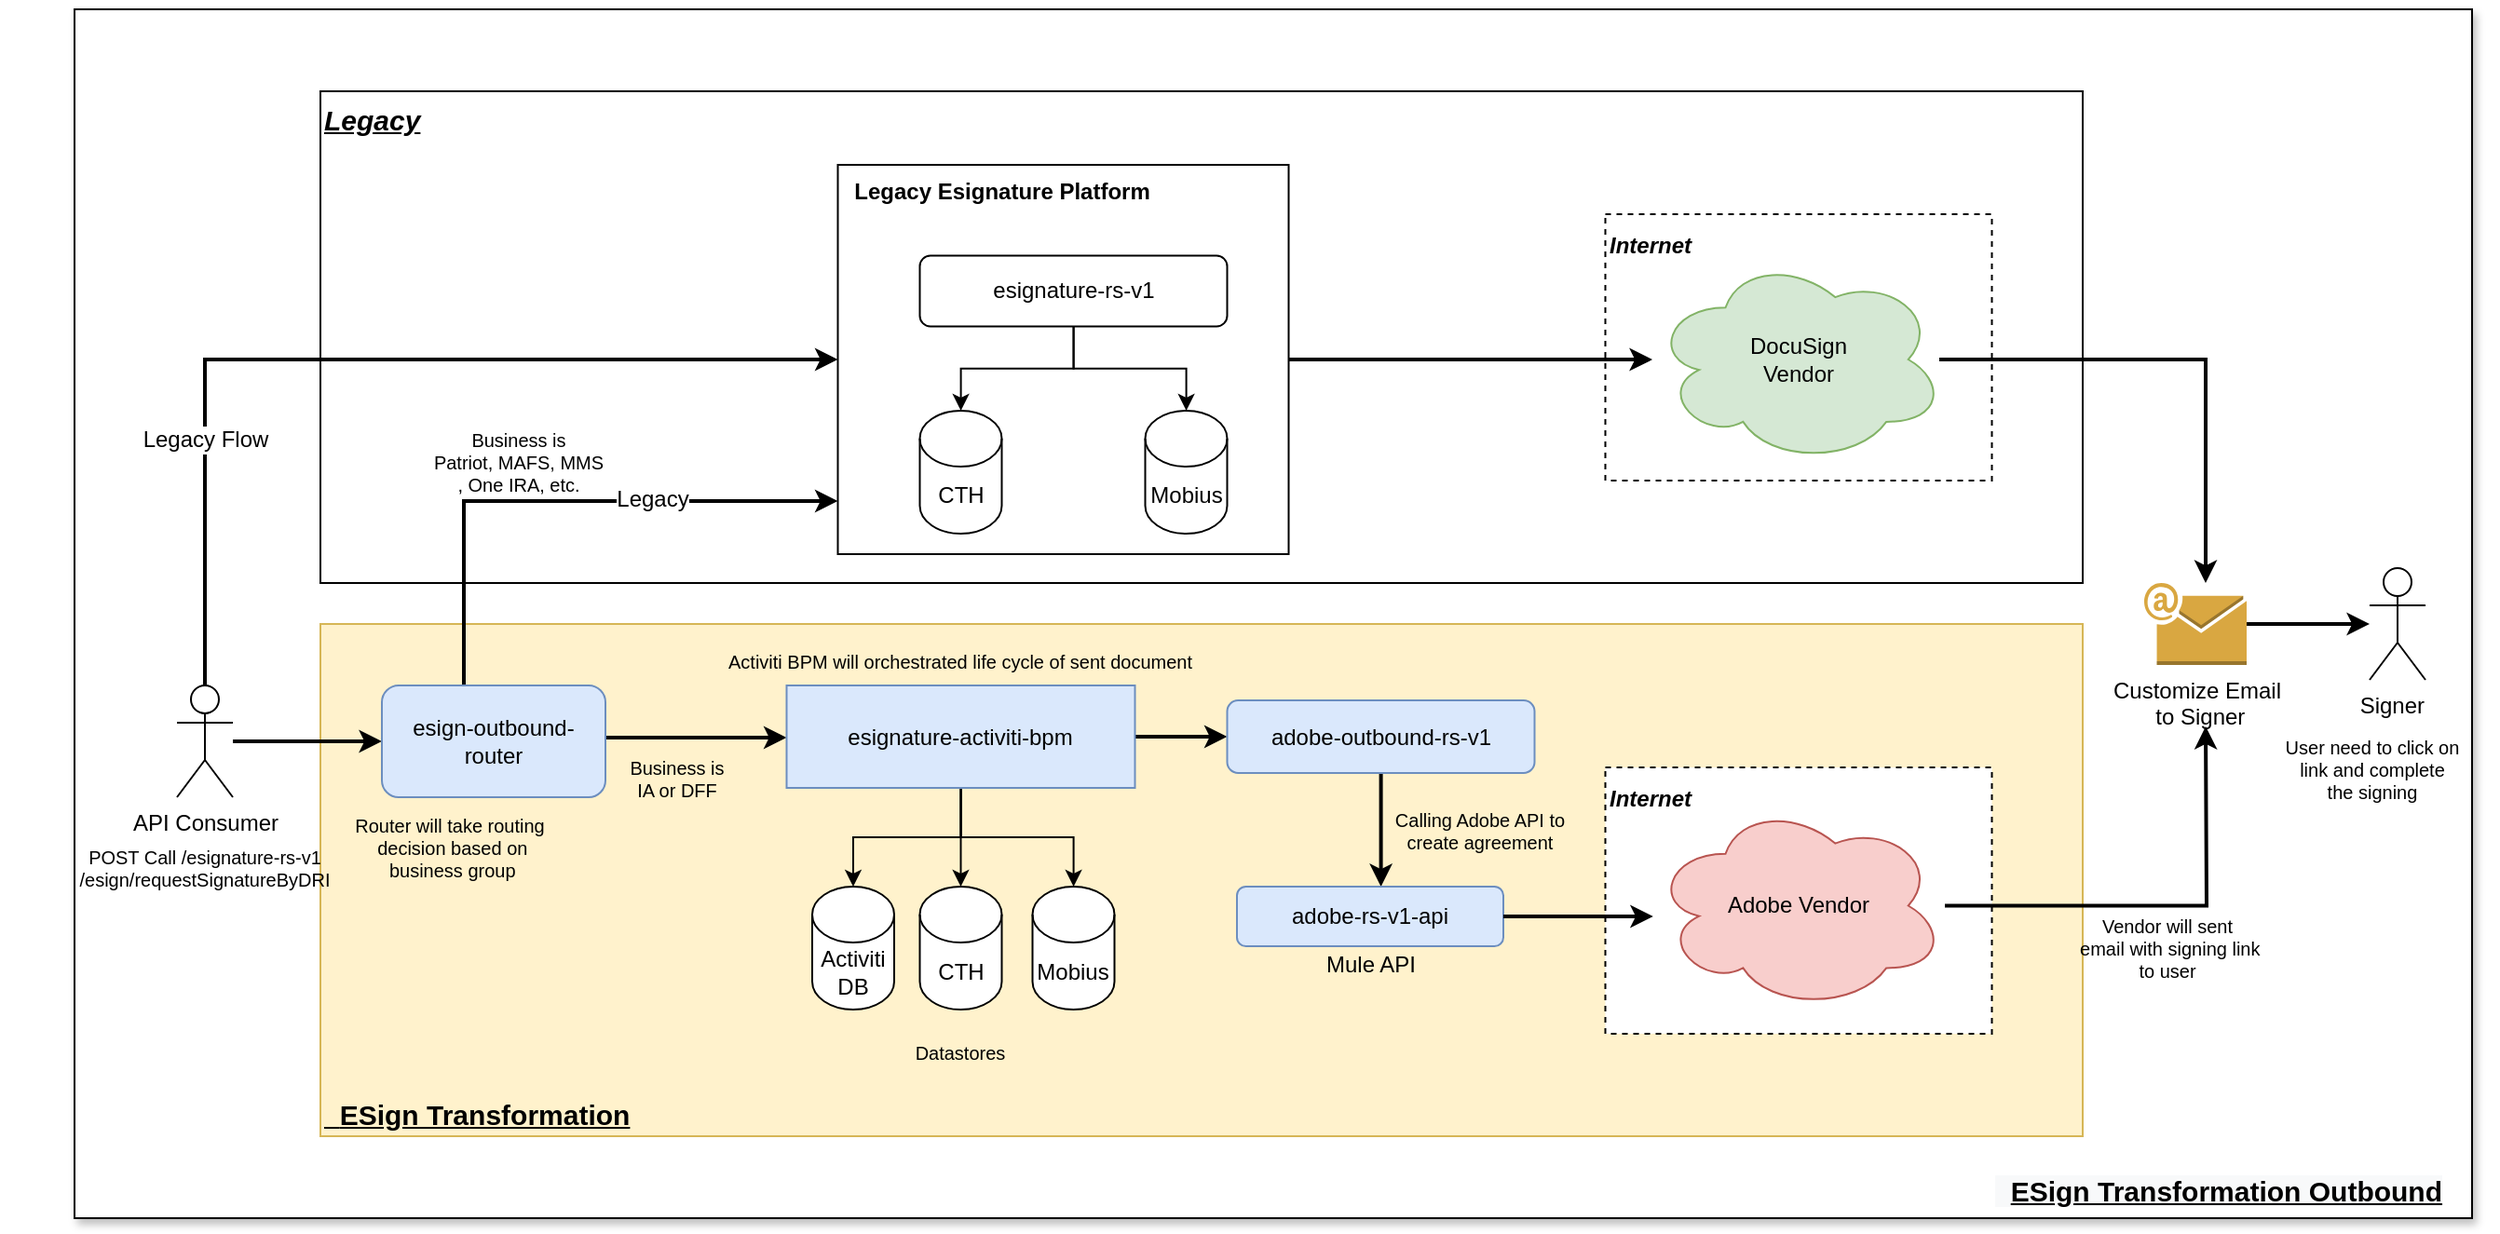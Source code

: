 <mxfile version="14.5.8" type="github">
  <diagram name="Page-1" id="929967ad-93f9-6ef4-fab6-5d389245f69c">
    <mxGraphModel dx="1422" dy="794" grid="1" gridSize="11" guides="1" tooltips="1" connect="1" arrows="1" fold="1" page="1" pageScale="1.5" pageWidth="1169" pageHeight="826" background="none" math="0" shadow="0">
      <root>
        <mxCell id="0" style=";html=1;" />
        <mxCell id="1" style=";html=1;" parent="0" />
        <mxCell id="y4D0pppzDmOQvxnknQmt-353" value="" style="rounded=0;whiteSpace=wrap;html=1;strokeWidth=1;fontSize=15;align=center;glass=0;sketch=0;shadow=1;" parent="1" vertex="1">
          <mxGeometry x="110" y="22" width="1287" height="649" as="geometry" />
        </mxCell>
        <mxCell id="y4D0pppzDmOQvxnknQmt-352" value="&lt;span style=&quot;font-weight: normal&quot;&gt;&amp;nbsp; &lt;/span&gt;ESign Transformation" style="rounded=0;whiteSpace=wrap;html=1;strokeWidth=1;fontSize=15;align=left;verticalAlign=bottom;fontStyle=5;spacingTop=0;fillColor=#fff2cc;strokeColor=#d6b656;" parent="1" vertex="1">
          <mxGeometry x="242" y="352" width="946" height="275" as="geometry" />
        </mxCell>
        <mxCell id="y4D0pppzDmOQvxnknQmt-345" value="Legacy" style="rounded=0;whiteSpace=wrap;html=1;strokeWidth=1;fontSize=15;align=left;verticalAlign=top;fontStyle=7" parent="1" vertex="1">
          <mxGeometry x="242" y="66" width="946" height="264" as="geometry" />
        </mxCell>
        <mxCell id="y4D0pppzDmOQvxnknQmt-286" value="&lt;b&gt;&amp;nbsp; Legacy&amp;nbsp;Esignature Platform&lt;/b&gt;" style="rounded=0;whiteSpace=wrap;html=1;fontSize=12;align=left;verticalAlign=top;" parent="1" vertex="1">
          <mxGeometry x="519.75" y="105.5" width="242" height="209" as="geometry" />
        </mxCell>
        <mxCell id="y4D0pppzDmOQvxnknQmt-276" style="edgeStyle=orthogonalEdgeStyle;rounded=0;orthogonalLoop=1;jettySize=auto;html=1;fontSize=12;strokeWidth=2;" parent="1" source="y4D0pppzDmOQvxnknQmt-271" target="y4D0pppzDmOQvxnknQmt-274" edge="1">
          <mxGeometry relative="1" as="geometry" />
        </mxCell>
        <mxCell id="y4D0pppzDmOQvxnknQmt-348" style="edgeStyle=orthogonalEdgeStyle;rounded=0;orthogonalLoop=1;jettySize=auto;html=1;fontSize=12;strokeWidth=2;" parent="1" source="y4D0pppzDmOQvxnknQmt-271" target="y4D0pppzDmOQvxnknQmt-286" edge="1">
          <mxGeometry relative="1" as="geometry">
            <Array as="points">
              <mxPoint x="180" y="210" />
            </Array>
          </mxGeometry>
        </mxCell>
        <mxCell id="y4D0pppzDmOQvxnknQmt-349" value="Legacy Flow" style="edgeLabel;html=1;align=center;verticalAlign=middle;resizable=0;points=[];fontSize=12;" parent="y4D0pppzDmOQvxnknQmt-348" vertex="1" connectable="0">
          <mxGeometry x="-0.194" relative="1" as="geometry">
            <mxPoint x="-33" y="43" as="offset" />
          </mxGeometry>
        </mxCell>
        <mxCell id="y4D0pppzDmOQvxnknQmt-271" value="API Consumer" style="shape=umlActor;verticalLabelPosition=bottom;verticalAlign=top;html=1;outlineConnect=0;" parent="1" vertex="1">
          <mxGeometry x="165" y="385" width="30" height="60" as="geometry" />
        </mxCell>
        <mxCell id="y4D0pppzDmOQvxnknQmt-273" value="POST Call /esignature-rs-v1&lt;br&gt;/esign/requestSignatureByDRI" style="text;html=1;strokeColor=none;fillColor=none;align=center;verticalAlign=middle;whiteSpace=wrap;rounded=0;fontSize=10;" parent="1" vertex="1">
          <mxGeometry x="70" y="473" width="220" height="20" as="geometry" />
        </mxCell>
        <mxCell id="y4D0pppzDmOQvxnknQmt-280" style="edgeStyle=orthogonalEdgeStyle;rounded=0;orthogonalLoop=1;jettySize=auto;html=1;fontSize=12;strokeWidth=2;" parent="1" source="y4D0pppzDmOQvxnknQmt-274" target="y4D0pppzDmOQvxnknQmt-279" edge="1">
          <mxGeometry relative="1" as="geometry">
            <mxPoint x="429" y="572" as="targetPoint" />
            <Array as="points">
              <mxPoint x="451" y="413" />
              <mxPoint x="451" y="413" />
            </Array>
          </mxGeometry>
        </mxCell>
        <mxCell id="y4D0pppzDmOQvxnknQmt-305" style="edgeStyle=orthogonalEdgeStyle;rounded=0;orthogonalLoop=1;jettySize=auto;html=1;fontSize=12;strokeWidth=2;" parent="1" source="y4D0pppzDmOQvxnknQmt-274" target="y4D0pppzDmOQvxnknQmt-286" edge="1">
          <mxGeometry relative="1" as="geometry">
            <Array as="points">
              <mxPoint x="319" y="286" />
            </Array>
          </mxGeometry>
        </mxCell>
        <mxCell id="y4D0pppzDmOQvxnknQmt-306" value="Legacy" style="edgeLabel;html=1;align=center;verticalAlign=middle;resizable=0;points=[];fontSize=12;" parent="y4D0pppzDmOQvxnknQmt-305" vertex="1" connectable="0">
          <mxGeometry x="0.333" y="1" relative="1" as="geometry">
            <mxPoint as="offset" />
          </mxGeometry>
        </mxCell>
        <mxCell id="y4D0pppzDmOQvxnknQmt-274" value="&lt;font style=&quot;font-size: 12px&quot;&gt;esign-outbound-router&lt;/font&gt;" style="rounded=1;whiteSpace=wrap;html=1;fontSize=12;fillColor=#dae8fc;strokeColor=#6c8ebf;" parent="1" vertex="1">
          <mxGeometry x="275" y="385" width="120" height="60" as="geometry" />
        </mxCell>
        <mxCell id="y4D0pppzDmOQvxnknQmt-336" style="edgeStyle=orthogonalEdgeStyle;rounded=0;orthogonalLoop=1;jettySize=auto;html=1;fontSize=12;" parent="1" source="y4D0pppzDmOQvxnknQmt-279" target="y4D0pppzDmOQvxnknQmt-334" edge="1">
          <mxGeometry relative="1" as="geometry" />
        </mxCell>
        <mxCell id="y4D0pppzDmOQvxnknQmt-337" style="edgeStyle=orthogonalEdgeStyle;rounded=0;orthogonalLoop=1;jettySize=auto;html=1;fontSize=12;" parent="1" source="y4D0pppzDmOQvxnknQmt-279" target="y4D0pppzDmOQvxnknQmt-335" edge="1">
          <mxGeometry relative="1" as="geometry" />
        </mxCell>
        <mxCell id="y4D0pppzDmOQvxnknQmt-350" style="edgeStyle=orthogonalEdgeStyle;rounded=0;orthogonalLoop=1;jettySize=auto;html=1;fontSize=12;strokeWidth=2;" parent="1" source="y4D0pppzDmOQvxnknQmt-279" target="y4D0pppzDmOQvxnknQmt-314" edge="1">
          <mxGeometry relative="1" as="geometry" />
        </mxCell>
        <mxCell id="y4D0pppzDmOQvxnknQmt-355" style="edgeStyle=orthogonalEdgeStyle;rounded=0;orthogonalLoop=1;jettySize=auto;html=1;fontSize=15;" parent="1" source="y4D0pppzDmOQvxnknQmt-279" target="y4D0pppzDmOQvxnknQmt-354" edge="1">
          <mxGeometry relative="1" as="geometry" />
        </mxCell>
        <mxCell id="y4D0pppzDmOQvxnknQmt-279" value="esignature-activiti-bpm" style="rounded=0;whiteSpace=wrap;html=1;fontSize=12;fillColor=#dae8fc;strokeColor=#6c8ebf;" parent="1" vertex="1">
          <mxGeometry x="492.25" y="385" width="187" height="55" as="geometry" />
        </mxCell>
        <mxCell id="y4D0pppzDmOQvxnknQmt-281" style="edgeStyle=orthogonalEdgeStyle;rounded=0;orthogonalLoop=1;jettySize=auto;html=1;exitX=0.5;exitY=1;exitDx=0;exitDy=0;fontSize=12;" parent="1" source="y4D0pppzDmOQvxnknQmt-279" target="y4D0pppzDmOQvxnknQmt-279" edge="1">
          <mxGeometry relative="1" as="geometry" />
        </mxCell>
        <mxCell id="y4D0pppzDmOQvxnknQmt-291" style="edgeStyle=orthogonalEdgeStyle;rounded=0;orthogonalLoop=1;jettySize=auto;html=1;fontSize=12;" parent="1" source="y4D0pppzDmOQvxnknQmt-284" target="y4D0pppzDmOQvxnknQmt-287" edge="1">
          <mxGeometry relative="1" as="geometry" />
        </mxCell>
        <mxCell id="y4D0pppzDmOQvxnknQmt-294" style="edgeStyle=orthogonalEdgeStyle;rounded=0;orthogonalLoop=1;jettySize=auto;html=1;fontSize=12;" parent="1" source="y4D0pppzDmOQvxnknQmt-284" target="y4D0pppzDmOQvxnknQmt-288" edge="1">
          <mxGeometry relative="1" as="geometry" />
        </mxCell>
        <mxCell id="y4D0pppzDmOQvxnknQmt-284" value="esignature-rs-v1" style="rounded=1;whiteSpace=wrap;html=1;fontSize=12;" parent="1" vertex="1">
          <mxGeometry x="563.75" y="154.25" width="165" height="38" as="geometry" />
        </mxCell>
        <mxCell id="y4D0pppzDmOQvxnknQmt-287" value="CTH" style="shape=cylinder3;whiteSpace=wrap;html=1;boundedLbl=1;backgroundOutline=1;size=15;fontSize=12;align=center;" parent="1" vertex="1">
          <mxGeometry x="563.75" y="237.5" width="44" height="66" as="geometry" />
        </mxCell>
        <mxCell id="y4D0pppzDmOQvxnknQmt-288" value="Mobius" style="shape=cylinder3;whiteSpace=wrap;html=1;boundedLbl=1;backgroundOutline=1;size=15;fontSize=12;align=center;" parent="1" vertex="1">
          <mxGeometry x="684.75" y="237.5" width="44" height="66" as="geometry" />
        </mxCell>
        <mxCell id="y4D0pppzDmOQvxnknQmt-297" value="Signer&amp;nbsp;&amp;nbsp;" style="shape=umlActor;verticalLabelPosition=bottom;verticalAlign=top;html=1;outlineConnect=0;fontSize=12;align=center;" parent="1" vertex="1">
          <mxGeometry x="1342" y="322" width="30" height="60" as="geometry" />
        </mxCell>
        <mxCell id="y4D0pppzDmOQvxnknQmt-304" style="edgeStyle=orthogonalEdgeStyle;rounded=0;orthogonalLoop=1;jettySize=auto;html=1;fontSize=12;strokeWidth=2;" parent="1" source="y4D0pppzDmOQvxnknQmt-307" target="y4D0pppzDmOQvxnknQmt-297" edge="1">
          <mxGeometry relative="1" as="geometry">
            <mxPoint x="1122" y="170.5" as="sourcePoint" />
            <mxPoint x="1276" y="171" as="targetPoint" />
          </mxGeometry>
        </mxCell>
        <mxCell id="y4D0pppzDmOQvxnknQmt-307" value="Customize Email&lt;br&gt;&amp;nbsp;to Signer" style="outlineConnect=0;dashed=0;verticalLabelPosition=bottom;verticalAlign=top;align=center;html=1;shape=mxgraph.aws3.email;fillColor=#D9A741;gradientColor=none;fontSize=12;" parent="1" vertex="1">
          <mxGeometry x="1221" y="330" width="55" height="44" as="geometry" />
        </mxCell>
        <mxCell id="y4D0pppzDmOQvxnknQmt-322" style="edgeStyle=orthogonalEdgeStyle;rounded=0;orthogonalLoop=1;jettySize=auto;html=1;fontSize=12;strokeWidth=2;" parent="1" source="y4D0pppzDmOQvxnknQmt-314" target="y4D0pppzDmOQvxnknQmt-316" edge="1">
          <mxGeometry relative="1" as="geometry">
            <Array as="points">
              <mxPoint x="811" y="451" />
              <mxPoint x="811" y="451" />
            </Array>
          </mxGeometry>
        </mxCell>
        <mxCell id="y4D0pppzDmOQvxnknQmt-314" value="adobe-outbound-rs-v1" style="rounded=1;whiteSpace=wrap;html=1;fontSize=12;align=center;fillColor=#dae8fc;strokeColor=#6c8ebf;" parent="1" vertex="1">
          <mxGeometry x="728.75" y="393" width="165" height="39" as="geometry" />
        </mxCell>
        <mxCell id="y4D0pppzDmOQvxnknQmt-316" value="adobe-rs-v1-api" style="rounded=1;whiteSpace=wrap;html=1;fontSize=12;align=center;fillColor=#dae8fc;strokeColor=#6c8ebf;" parent="1" vertex="1">
          <mxGeometry x="734" y="493" width="143" height="32" as="geometry" />
        </mxCell>
        <mxCell id="y4D0pppzDmOQvxnknQmt-317" value="Mule API" style="text;html=1;strokeColor=none;fillColor=none;align=center;verticalAlign=middle;whiteSpace=wrap;rounded=0;fontSize=12;" parent="1" vertex="1">
          <mxGeometry x="754.5" y="525" width="102" height="20" as="geometry" />
        </mxCell>
        <mxCell id="y4D0pppzDmOQvxnknQmt-334" value="CTH" style="shape=cylinder3;whiteSpace=wrap;html=1;boundedLbl=1;backgroundOutline=1;size=15;fontSize=12;align=center;" parent="1" vertex="1">
          <mxGeometry x="563.75" y="493" width="44" height="66" as="geometry" />
        </mxCell>
        <mxCell id="y4D0pppzDmOQvxnknQmt-335" value="Mobius" style="shape=cylinder3;whiteSpace=wrap;html=1;boundedLbl=1;backgroundOutline=1;size=15;fontSize=12;align=center;" parent="1" vertex="1">
          <mxGeometry x="624.25" y="493" width="44" height="66" as="geometry" />
        </mxCell>
        <mxCell id="y4D0pppzDmOQvxnknQmt-354" value="Activiti&lt;br&gt;DB" style="shape=cylinder3;whiteSpace=wrap;html=1;boundedLbl=1;backgroundOutline=1;size=15;fontSize=12;align=center;" parent="1" vertex="1">
          <mxGeometry x="506" y="493" width="44" height="66" as="geometry" />
        </mxCell>
        <mxCell id="y4D0pppzDmOQvxnknQmt-356" value="&lt;span style=&quot;color: rgb(0 , 0 , 0) ; font-family: &amp;#34;helvetica&amp;#34; ; font-size: 15px ; font-style: normal ; letter-spacing: normal ; text-align: left ; text-indent: 0px ; text-transform: none ; word-spacing: 0px ; background-color: rgb(248 , 249 , 250) ; font-weight: normal&quot;&gt;&amp;nbsp;&lt;span&gt;&amp;nbsp;&lt;/span&gt;&lt;/span&gt;&lt;span style=&quot;color: rgb(0 , 0 , 0) ; font-family: &amp;#34;helvetica&amp;#34; ; font-size: 15px ; font-style: normal ; font-weight: 700 ; letter-spacing: normal ; text-align: left ; text-indent: 0px ; text-transform: none ; word-spacing: 0px ; background-color: rgb(248 , 249 , 250) ; text-decoration: underline ; display: inline ; float: none&quot;&gt;ESign Transformation Outbound&lt;/span&gt;" style="text;whiteSpace=wrap;html=1;" parent="1" vertex="1">
          <mxGeometry x="1139.25" y="641" width="264" height="30" as="geometry" />
        </mxCell>
        <mxCell id="6JcUnLIh8JEyz23rIUj2-3" value="&lt;font style=&quot;font-size: 12px&quot;&gt;&lt;i&gt;&lt;b&gt;Internet&lt;/b&gt;&lt;/i&gt;&lt;/font&gt;" style="rounded=0;whiteSpace=wrap;html=1;fontSize=15;align=left;dashed=1;verticalAlign=top;" vertex="1" parent="1">
          <mxGeometry x="931.75" y="132" width="207.5" height="143" as="geometry" />
        </mxCell>
        <mxCell id="y4D0pppzDmOQvxnknQmt-295" value="DocuSign&lt;br&gt;Vendor" style="ellipse;shape=cloud;whiteSpace=wrap;html=1;fontSize=12;align=center;fillColor=#d5e8d4;strokeColor=#82b366;" parent="1" vertex="1">
          <mxGeometry x="957" y="154.25" width="157" height="111.5" as="geometry" />
        </mxCell>
        <mxCell id="y4D0pppzDmOQvxnknQmt-296" style="edgeStyle=orthogonalEdgeStyle;rounded=0;orthogonalLoop=1;jettySize=auto;html=1;fontSize=12;strokeWidth=2;" parent="1" source="y4D0pppzDmOQvxnknQmt-286" target="y4D0pppzDmOQvxnknQmt-295" edge="1">
          <mxGeometry relative="1" as="geometry">
            <Array as="points" />
            <mxPoint x="902" y="242" as="targetPoint" />
          </mxGeometry>
        </mxCell>
        <mxCell id="6JcUnLIh8JEyz23rIUj2-4" value="&lt;font style=&quot;font-size: 12px&quot;&gt;&lt;i&gt;&lt;b&gt;Internet&lt;/b&gt;&lt;/i&gt;&lt;/font&gt;" style="rounded=0;whiteSpace=wrap;html=1;fontSize=15;align=left;dashed=1;verticalAlign=top;" vertex="1" parent="1">
          <mxGeometry x="931.75" y="429" width="207.5" height="143" as="geometry" />
        </mxCell>
        <mxCell id="y4D0pppzDmOQvxnknQmt-326" value="Adobe Vendor" style="ellipse;shape=cloud;whiteSpace=wrap;html=1;fontSize=12;align=center;fillColor=#f8cecc;strokeColor=#b85450;" parent="1" vertex="1">
          <mxGeometry x="957" y="447.5" width="157" height="111.5" as="geometry" />
        </mxCell>
        <mxCell id="y4D0pppzDmOQvxnknQmt-331" style="edgeStyle=orthogonalEdgeStyle;rounded=0;orthogonalLoop=1;jettySize=auto;html=1;fontSize=12;strokeWidth=2;" parent="1" source="y4D0pppzDmOQvxnknQmt-316" target="y4D0pppzDmOQvxnknQmt-326" edge="1">
          <mxGeometry relative="1" as="geometry">
            <Array as="points">
              <mxPoint x="935" y="509" />
              <mxPoint x="935" y="509" />
            </Array>
          </mxGeometry>
        </mxCell>
        <mxCell id="y4D0pppzDmOQvxnknQmt-341" style="edgeStyle=orthogonalEdgeStyle;rounded=0;orthogonalLoop=1;jettySize=auto;html=1;fontSize=12;strokeWidth=2;" parent="1" source="y4D0pppzDmOQvxnknQmt-326" edge="1">
          <mxGeometry relative="1" as="geometry">
            <mxPoint x="1254" y="407" as="targetPoint" />
          </mxGeometry>
        </mxCell>
        <mxCell id="y4D0pppzDmOQvxnknQmt-300" style="edgeStyle=orthogonalEdgeStyle;rounded=0;orthogonalLoop=1;jettySize=auto;html=1;fontSize=12;strokeWidth=2;" parent="1" target="y4D0pppzDmOQvxnknQmt-307" edge="1">
          <mxGeometry relative="1" as="geometry">
            <mxPoint x="1067" y="170.5" as="targetPoint" />
            <Array as="points">
              <mxPoint x="1254" y="210" />
            </Array>
            <mxPoint x="1111" y="210" as="sourcePoint" />
          </mxGeometry>
        </mxCell>
        <mxCell id="6JcUnLIh8JEyz23rIUj2-5" value="&lt;font style=&quot;font-size: 10px&quot;&gt;Router will take routing&lt;br&gt;&amp;nbsp;decision based on&lt;br&gt;&amp;nbsp;business group&lt;/font&gt;" style="text;html=1;strokeColor=none;fillColor=none;align=center;verticalAlign=middle;whiteSpace=wrap;rounded=0;fontSize=10;spacing=-12;spacingRight=0;spacingBottom=0;spacingTop=0;" vertex="1" parent="1">
          <mxGeometry x="253" y="462" width="117" height="20" as="geometry" />
        </mxCell>
        <mxCell id="6JcUnLIh8JEyz23rIUj2-6" style="edgeStyle=orthogonalEdgeStyle;rounded=0;orthogonalLoop=1;jettySize=auto;html=1;exitX=0.5;exitY=1;exitDx=0;exitDy=0;fontSize=15;" edge="1" parent="1" source="6JcUnLIh8JEyz23rIUj2-5" target="6JcUnLIh8JEyz23rIUj2-5">
          <mxGeometry relative="1" as="geometry" />
        </mxCell>
        <mxCell id="6JcUnLIh8JEyz23rIUj2-7" value="&lt;font style=&quot;font-size: 10px&quot;&gt;Activiti BPM will orchestrated life cycle of sent document&lt;/font&gt;" style="text;html=1;strokeColor=none;fillColor=none;align=center;verticalAlign=middle;whiteSpace=wrap;rounded=0;fontSize=10;spacing=-12;spacingRight=0;spacingBottom=0;spacingTop=0;" vertex="1" parent="1">
          <mxGeometry x="459.25" y="362" width="253" height="20" as="geometry" />
        </mxCell>
        <mxCell id="6JcUnLIh8JEyz23rIUj2-8" value="&lt;font style=&quot;font-size: 10px&quot;&gt;Calling Adobe API to &lt;br&gt;create agreement&lt;/font&gt;" style="text;html=1;strokeColor=none;fillColor=none;align=center;verticalAlign=middle;whiteSpace=wrap;rounded=0;fontSize=10;spacing=-12;spacingRight=0;spacingBottom=0;spacingTop=0;" vertex="1" parent="1">
          <mxGeometry x="797" y="453" width="134.75" height="20" as="geometry" />
        </mxCell>
        <mxCell id="6JcUnLIh8JEyz23rIUj2-9" style="edgeStyle=orthogonalEdgeStyle;rounded=0;orthogonalLoop=1;jettySize=auto;html=1;exitX=0.5;exitY=1;exitDx=0;exitDy=0;fontSize=10;" edge="1" parent="1" source="6JcUnLIh8JEyz23rIUj2-8" target="6JcUnLIh8JEyz23rIUj2-8">
          <mxGeometry relative="1" as="geometry" />
        </mxCell>
        <mxCell id="6JcUnLIh8JEyz23rIUj2-11" value="Vendor will sent&lt;br&gt;&amp;nbsp;email with signing link &lt;br&gt;to user" style="text;html=1;strokeColor=none;fillColor=none;align=center;verticalAlign=middle;whiteSpace=wrap;rounded=0;fontSize=10;spacing=-12;spacingRight=0;spacingBottom=0;spacingTop=0;" vertex="1" parent="1">
          <mxGeometry x="1166" y="516" width="134.75" height="20" as="geometry" />
        </mxCell>
        <mxCell id="6JcUnLIh8JEyz23rIUj2-12" value="User need to click on &lt;br&gt;link and complete &lt;br&gt;the signing" style="text;html=1;strokeColor=none;fillColor=none;align=center;verticalAlign=middle;whiteSpace=wrap;rounded=0;fontSize=10;spacing=-12;spacingRight=0;spacingBottom=0;spacingTop=0;" vertex="1" parent="1">
          <mxGeometry x="1276" y="420" width="134.75" height="20" as="geometry" />
        </mxCell>
        <mxCell id="6JcUnLIh8JEyz23rIUj2-15" style="edgeStyle=orthogonalEdgeStyle;rounded=0;orthogonalLoop=1;jettySize=auto;html=1;exitX=0.5;exitY=1;exitDx=0;exitDy=0;strokeWidth=2;fontSize=10;" edge="1" parent="1" source="6JcUnLIh8JEyz23rIUj2-5" target="6JcUnLIh8JEyz23rIUj2-5">
          <mxGeometry relative="1" as="geometry" />
        </mxCell>
        <mxCell id="6JcUnLIh8JEyz23rIUj2-16" value="Business is &lt;br&gt;IA or DFF" style="text;html=1;strokeColor=none;fillColor=none;align=center;verticalAlign=middle;whiteSpace=wrap;rounded=0;fontSize=10;spacing=-12;spacingRight=0;spacingBottom=0;spacingTop=0;" vertex="1" parent="1">
          <mxGeometry x="375.25" y="425" width="117" height="20" as="geometry" />
        </mxCell>
        <mxCell id="6JcUnLIh8JEyz23rIUj2-17" value="Business is &lt;br&gt;Patriot, MAFS, MMS&lt;br&gt;, One IRA, etc." style="text;html=1;strokeColor=none;fillColor=none;align=center;verticalAlign=middle;whiteSpace=wrap;rounded=0;fontSize=10;spacing=-12;spacingRight=0;spacingBottom=0;spacingTop=0;" vertex="1" parent="1">
          <mxGeometry x="290" y="255" width="117" height="20" as="geometry" />
        </mxCell>
        <mxCell id="6JcUnLIh8JEyz23rIUj2-18" value="Datastores" style="text;html=1;strokeColor=none;fillColor=none;align=center;verticalAlign=middle;whiteSpace=wrap;rounded=0;fontSize=10;spacing=-12;spacingRight=0;spacingBottom=0;spacingTop=0;" vertex="1" parent="1">
          <mxGeometry x="527.25" y="572" width="117" height="20" as="geometry" />
        </mxCell>
      </root>
    </mxGraphModel>
  </diagram>
</mxfile>
